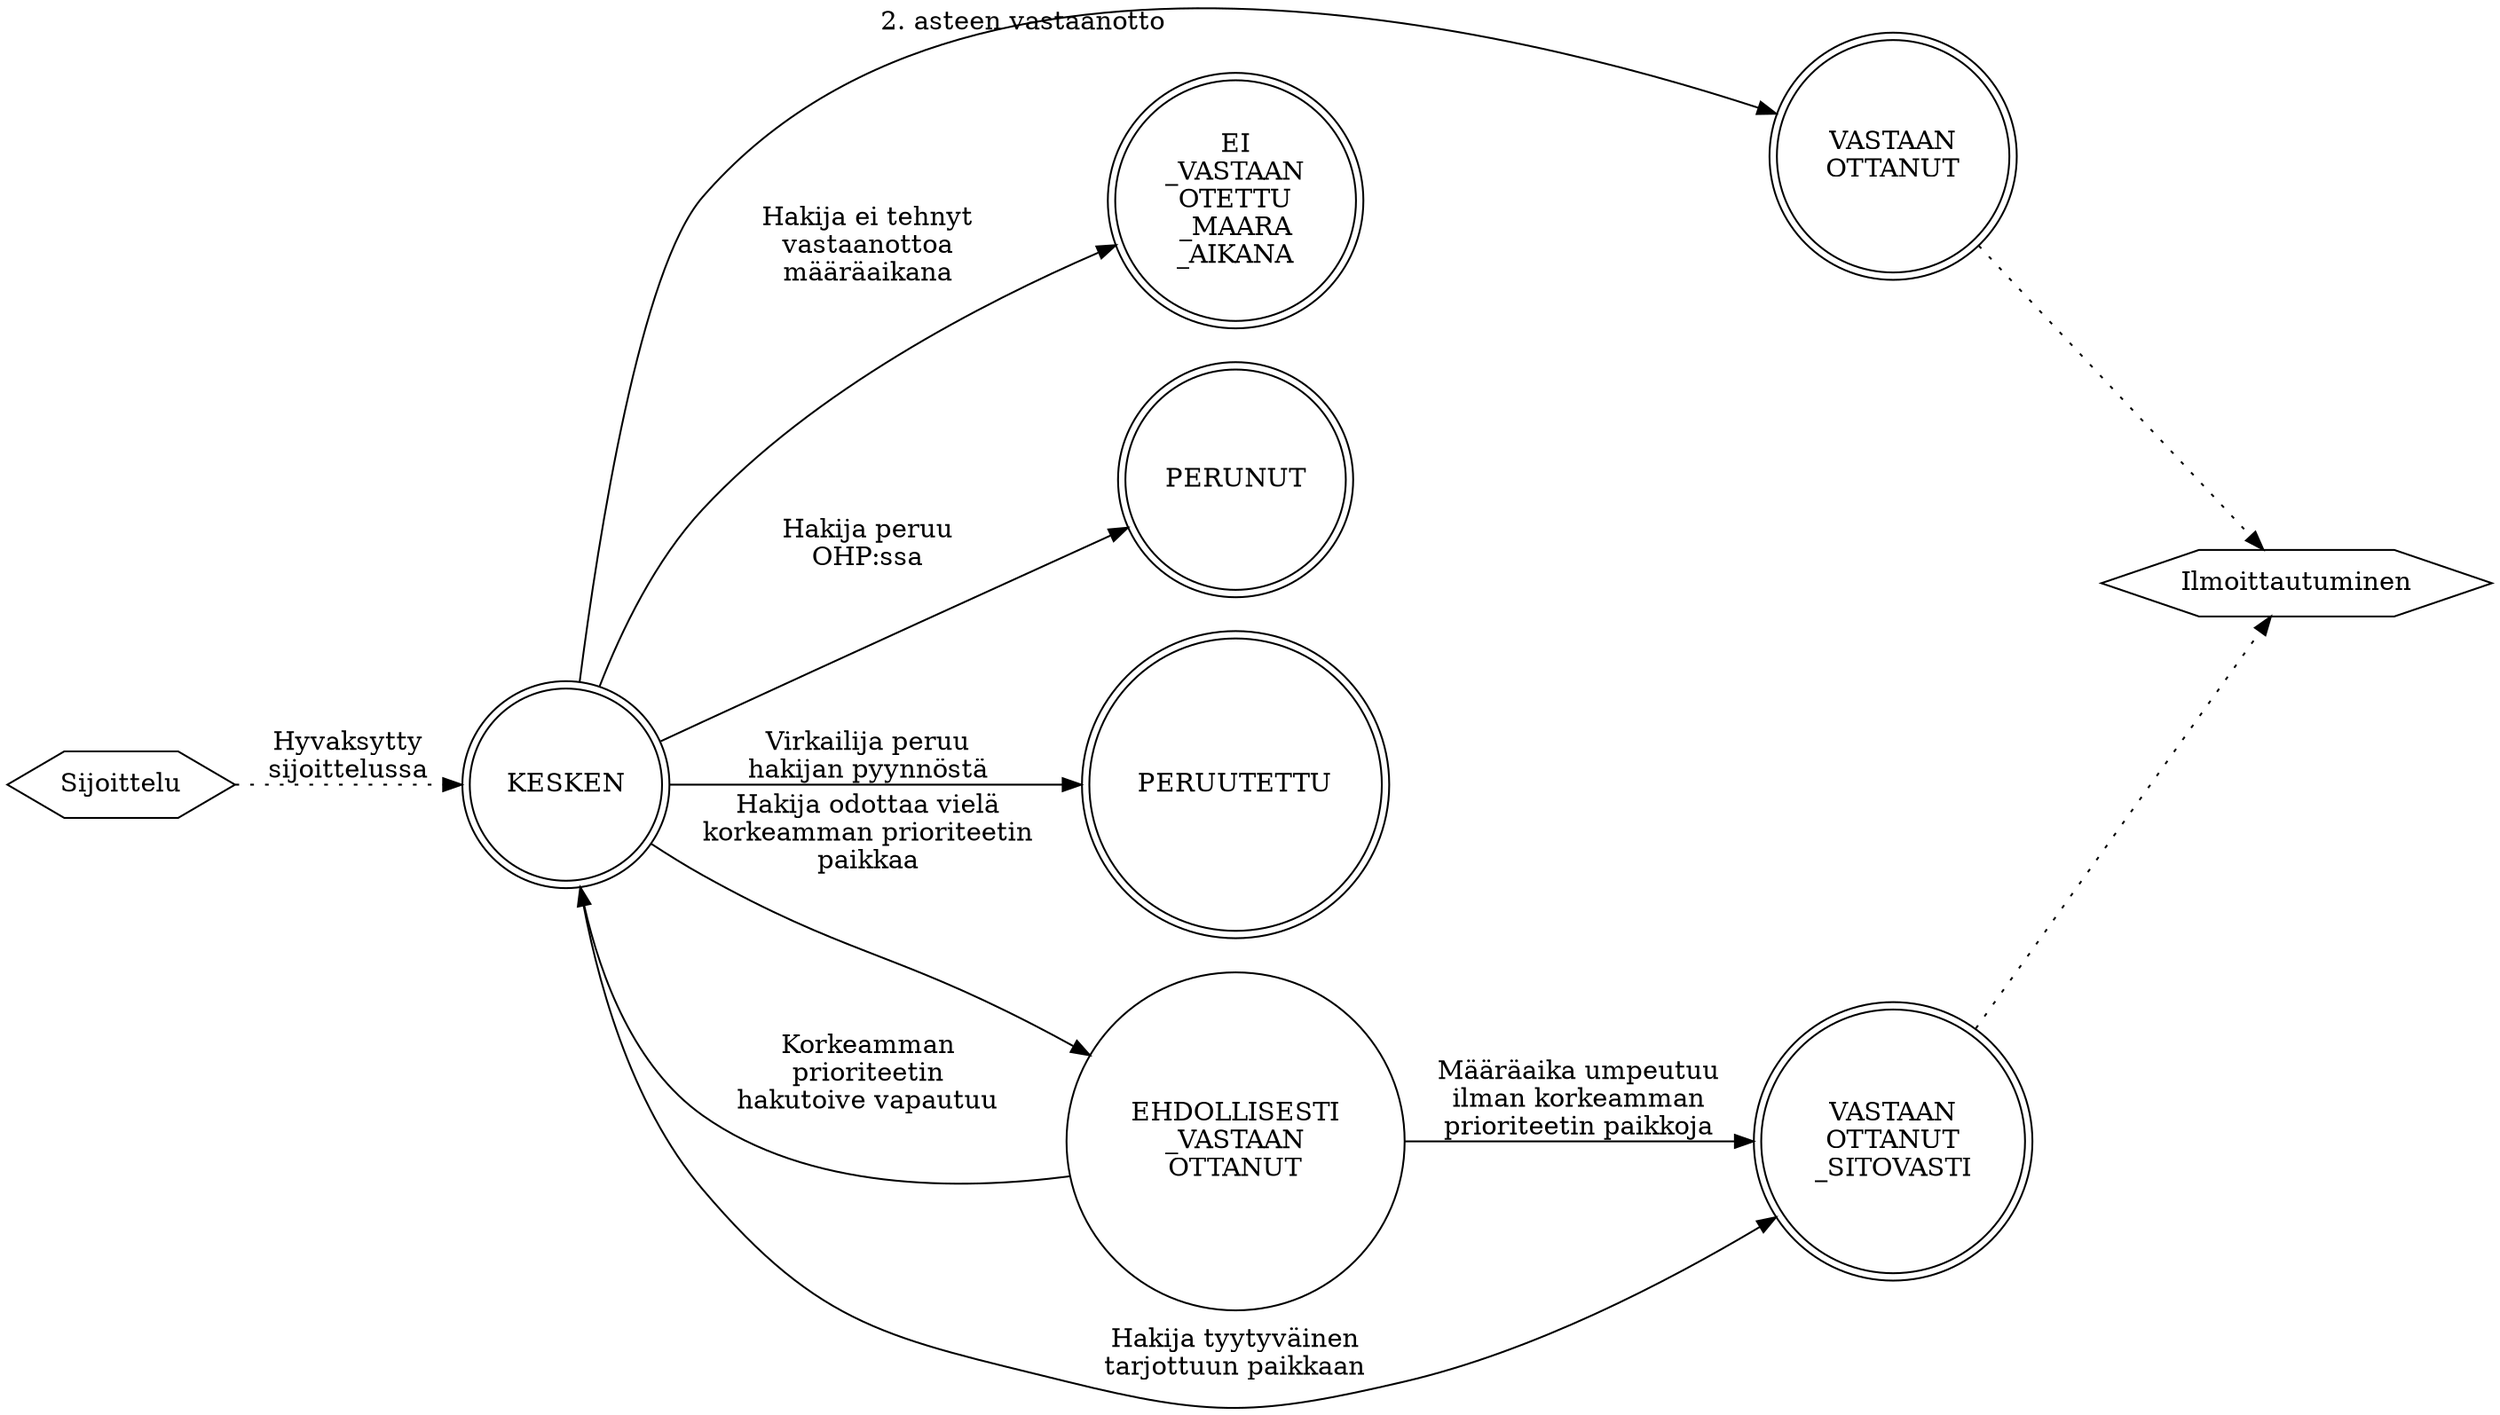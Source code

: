 digraph g {
  rankdir=LR;
  node [shape=circle];

  Sijoittelu -> KESKEN [label="Hyvaksytty\nsijoittelussa" style=dotted];
  KESKEN -> VASTAANOTTANUT [xlabel="2. asteen vastaanotto"];
  KESKEN -> EI_VASTAANOTETTU_MAARA_AIKANA [label="Hakija ei tehnyt\nvastaanottoa\nmääräaikana"];
  KESKEN -> PERUNUT [label="Hakija peruu\nOHP:ssa"];
  KESKEN -> PERUUTETTU [label="Virkailija peruu\nhakijan pyynnöstä"];
  KESKEN -> EHDOLLISESTI_VASTAANOTTANUT [label="Hakija odottaa vielä\nkorkeamman prioriteetin\npaikkaa"];
  KESKEN -> VASTAANOTTANUT_SITOVASTI [label="Hakija tyytyväinen\ntarjottuun paikkaan"];
  EHDOLLISESTI_VASTAANOTTANUT -> KESKEN [label="Korkeamman\nprioriteetin\nhakutoive vapautuu"];
  EHDOLLISESTI_VASTAANOTTANUT -> VASTAANOTTANUT_SITOVASTI [label="Määräaika umpeutuu\nilman korkeamman\nprioriteetin paikkoja"];

  {
    rank=same;
    VASTAANOTTANUT, VASTAANOTTANUT_SITOVASTI;
  }
  VASTAANOTTANUT, VASTAANOTTANUT_SITOVASTI -> Ilmoittautuminen [style=dotted];

  Sijoittelu, VASTAANOTTANUT_SITOVASTI, PERUUTETTU, PERUNUT, EI_VASTAANOTETTU_MAARA_AIKANA, VASTAANOTTANUT, KESKEN [shape=doublecircle];
  EI_VASTAANOTETTU_MAARA_AIKANA [label="EI\n_VASTAAN\nOTETTU\n_MAARA\n_AIKANA"]
  EHDOLLISESTI_VASTAANOTTANUT [label="EHDOLLISESTI\n_VASTAAN\nOTTANUT"]
  VASTAANOTTANUT_SITOVASTI [label="VASTAAN\nOTTANUT\n_SITOVASTI"]
  VASTAANOTTANUT [label="VASTAAN\nOTTANUT"]

  Sijoittelu, Ilmoittautuminen [shape=hexagon];
}
